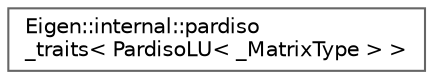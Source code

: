 digraph "Graphical Class Hierarchy"
{
 // LATEX_PDF_SIZE
  bgcolor="transparent";
  edge [fontname=Helvetica,fontsize=10,labelfontname=Helvetica,labelfontsize=10];
  node [fontname=Helvetica,fontsize=10,shape=box,height=0.2,width=0.4];
  rankdir="LR";
  Node0 [id="Node000000",label="Eigen::internal::pardiso\l_traits\< PardisoLU\< _MatrixType \> \>",height=0.2,width=0.4,color="grey40", fillcolor="white", style="filled",URL="$structEigen_1_1internal_1_1pardiso__traits_3_01PardisoLU_3_01__MatrixType_01_4_01_4.html",tooltip=" "];
}
